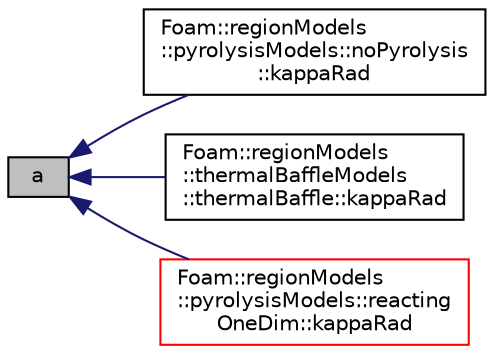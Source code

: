digraph "a"
{
  bgcolor="transparent";
  edge [fontname="Helvetica",fontsize="10",labelfontname="Helvetica",labelfontsize="10"];
  node [fontname="Helvetica",fontsize="10",shape=record];
  rankdir="LR";
  Node1 [label="a",height=0.2,width=0.4,color="black", fillcolor="grey75", style="filled", fontcolor="black"];
  Node1 -> Node2 [dir="back",color="midnightblue",fontsize="10",style="solid",fontname="Helvetica"];
  Node2 [label="Foam::regionModels\l::pyrolysisModels::noPyrolysis\l::kappaRad",height=0.2,width=0.4,color="black",URL="$a01632.html#a04610102e236993c5045129afcfcdda8",tooltip="Return the region absorptivity [1/m]. "];
  Node1 -> Node3 [dir="back",color="midnightblue",fontsize="10",style="solid",fontname="Helvetica"];
  Node3 [label="Foam::regionModels\l::thermalBaffleModels\l::thermalBaffle::kappaRad",height=0.2,width=0.4,color="black",URL="$a02564.html#adb212b6fc3e729cc9afc32d1e079bf0b",tooltip="Return solid absortivity [1/m]. "];
  Node1 -> Node4 [dir="back",color="midnightblue",fontsize="10",style="solid",fontname="Helvetica"];
  Node4 [label="Foam::regionModels\l::pyrolysisModels::reacting\lOneDim::kappaRad",height=0.2,width=0.4,color="red",URL="$a02078.html#a04610102e236993c5045129afcfcdda8",tooltip="Return the region absorptivity [1/m]. "];
}

